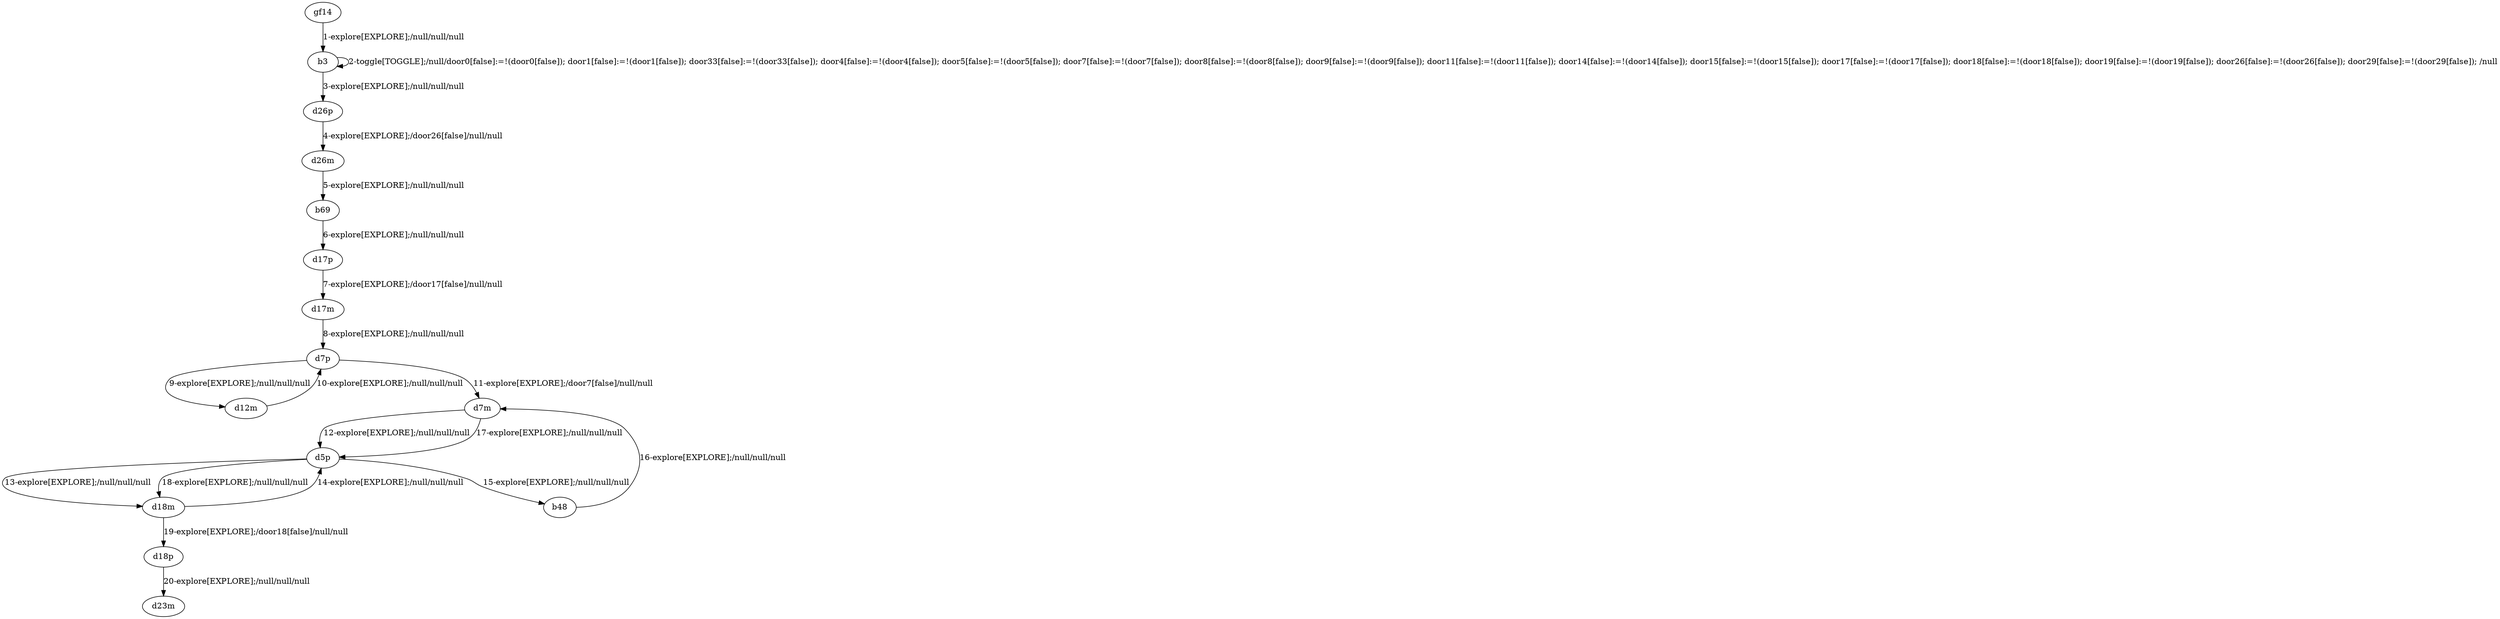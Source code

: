 # Total number of goals covered by this test: 2
# d5p --> b48
# d18m --> d5p

digraph g {
"gf14" -> "b3" [label = "1-explore[EXPLORE];/null/null/null"];
"b3" -> "b3" [label = "2-toggle[TOGGLE];/null/door0[false]:=!(door0[false]); door1[false]:=!(door1[false]); door33[false]:=!(door33[false]); door4[false]:=!(door4[false]); door5[false]:=!(door5[false]); door7[false]:=!(door7[false]); door8[false]:=!(door8[false]); door9[false]:=!(door9[false]); door11[false]:=!(door11[false]); door14[false]:=!(door14[false]); door15[false]:=!(door15[false]); door17[false]:=!(door17[false]); door18[false]:=!(door18[false]); door19[false]:=!(door19[false]); door26[false]:=!(door26[false]); door29[false]:=!(door29[false]); /null"];
"b3" -> "d26p" [label = "3-explore[EXPLORE];/null/null/null"];
"d26p" -> "d26m" [label = "4-explore[EXPLORE];/door26[false]/null/null"];
"d26m" -> "b69" [label = "5-explore[EXPLORE];/null/null/null"];
"b69" -> "d17p" [label = "6-explore[EXPLORE];/null/null/null"];
"d17p" -> "d17m" [label = "7-explore[EXPLORE];/door17[false]/null/null"];
"d17m" -> "d7p" [label = "8-explore[EXPLORE];/null/null/null"];
"d7p" -> "d12m" [label = "9-explore[EXPLORE];/null/null/null"];
"d12m" -> "d7p" [label = "10-explore[EXPLORE];/null/null/null"];
"d7p" -> "d7m" [label = "11-explore[EXPLORE];/door7[false]/null/null"];
"d7m" -> "d5p" [label = "12-explore[EXPLORE];/null/null/null"];
"d5p" -> "d18m" [label = "13-explore[EXPLORE];/null/null/null"];
"d18m" -> "d5p" [label = "14-explore[EXPLORE];/null/null/null"];
"d5p" -> "b48" [label = "15-explore[EXPLORE];/null/null/null"];
"b48" -> "d7m" [label = "16-explore[EXPLORE];/null/null/null"];
"d7m" -> "d5p" [label = "17-explore[EXPLORE];/null/null/null"];
"d5p" -> "d18m" [label = "18-explore[EXPLORE];/null/null/null"];
"d18m" -> "d18p" [label = "19-explore[EXPLORE];/door18[false]/null/null"];
"d18p" -> "d23m" [label = "20-explore[EXPLORE];/null/null/null"];
}
